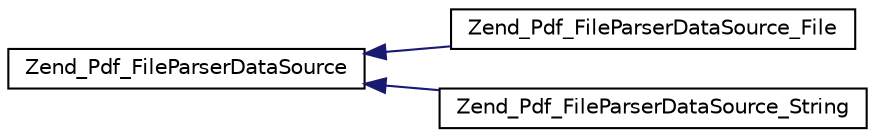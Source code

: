 digraph G
{
  edge [fontname="Helvetica",fontsize="10",labelfontname="Helvetica",labelfontsize="10"];
  node [fontname="Helvetica",fontsize="10",shape=record];
  rankdir="LR";
  Node1 [label="Zend_Pdf_FileParserDataSource",height=0.2,width=0.4,color="black", fillcolor="white", style="filled",URL="$class_zend___pdf___file_parser_data_source.html"];
  Node1 -> Node2 [dir="back",color="midnightblue",fontsize="10",style="solid",fontname="Helvetica"];
  Node2 [label="Zend_Pdf_FileParserDataSource_File",height=0.2,width=0.4,color="black", fillcolor="white", style="filled",URL="$class_zend___pdf___file_parser_data_source___file.html"];
  Node1 -> Node3 [dir="back",color="midnightblue",fontsize="10",style="solid",fontname="Helvetica"];
  Node3 [label="Zend_Pdf_FileParserDataSource_String",height=0.2,width=0.4,color="black", fillcolor="white", style="filled",URL="$class_zend___pdf___file_parser_data_source___string.html"];
}
